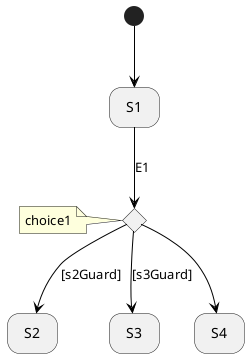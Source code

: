 @startuml
'https://plantuml.com/state-diagram

'hide description area for state without description
hide empty description

state S1
state S2
state S3
state S4
'choice1 <<CHOICE>>
state choice1 <<choice>>
note left of choice1 : choice1


[*] -[#000000]-> S1
S1 -down[#000000]-> choice1 : E1
choice1 -down[#000000]-> S2 : [s2Guard]
choice1 -down[#000000]-> S3 : [s3Guard]
choice1 -down[#000000]-> S4

@enduml
